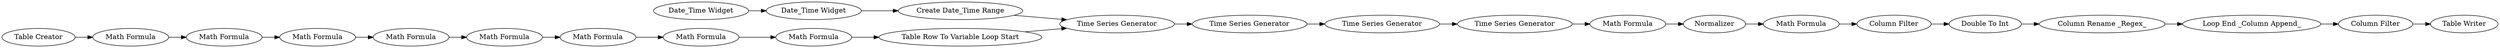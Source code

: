 digraph {
	11 [label="Table Row To Variable Loop Start"]
	13 [label="Create Date_Time Range"]
	91 [label="Date_Time Widget"]
	92 [label="Date_Time Widget"]
	94 [label="Loop End _Column Append_"]
	96 [label="Column Filter"]
	98 [label="Column Rename _Regex_"]
	1 [label="Time Series Generator"]
	3 [label="Time Series Generator"]
	5 [label="Math Formula"]
	6 [label="Time Series Generator"]
	7 [label="Time Series Generator"]
	8 [label=Normalizer]
	9 [label="Math Formula"]
	12 [label="Column Filter"]
	17 [label="Double To Int"]
	114 [label="Table Writer"]
	115 [label="Table Creator"]
	102 [label="Math Formula"]
	103 [label="Math Formula"]
	104 [label="Math Formula"]
	105 [label="Math Formula"]
	106 [label="Math Formula"]
	107 [label="Math Formula"]
	108 [label="Math Formula"]
	109 [label="Math Formula"]
	1 -> 3
	3 -> 6
	5 -> 8
	6 -> 7
	7 -> 5
	8 -> 9
	9 -> 12
	12 -> 17
	102 -> 103
	103 -> 104
	104 -> 105
	105 -> 106
	106 -> 107
	107 -> 108
	108 -> 109
	11 -> 1
	13 -> 1
	91 -> 92
	92 -> 13
	94 -> 96
	96 -> 114
	98 -> 94
	17 -> 98
	115 -> 102
	109 -> 11
	rankdir=LR
}

